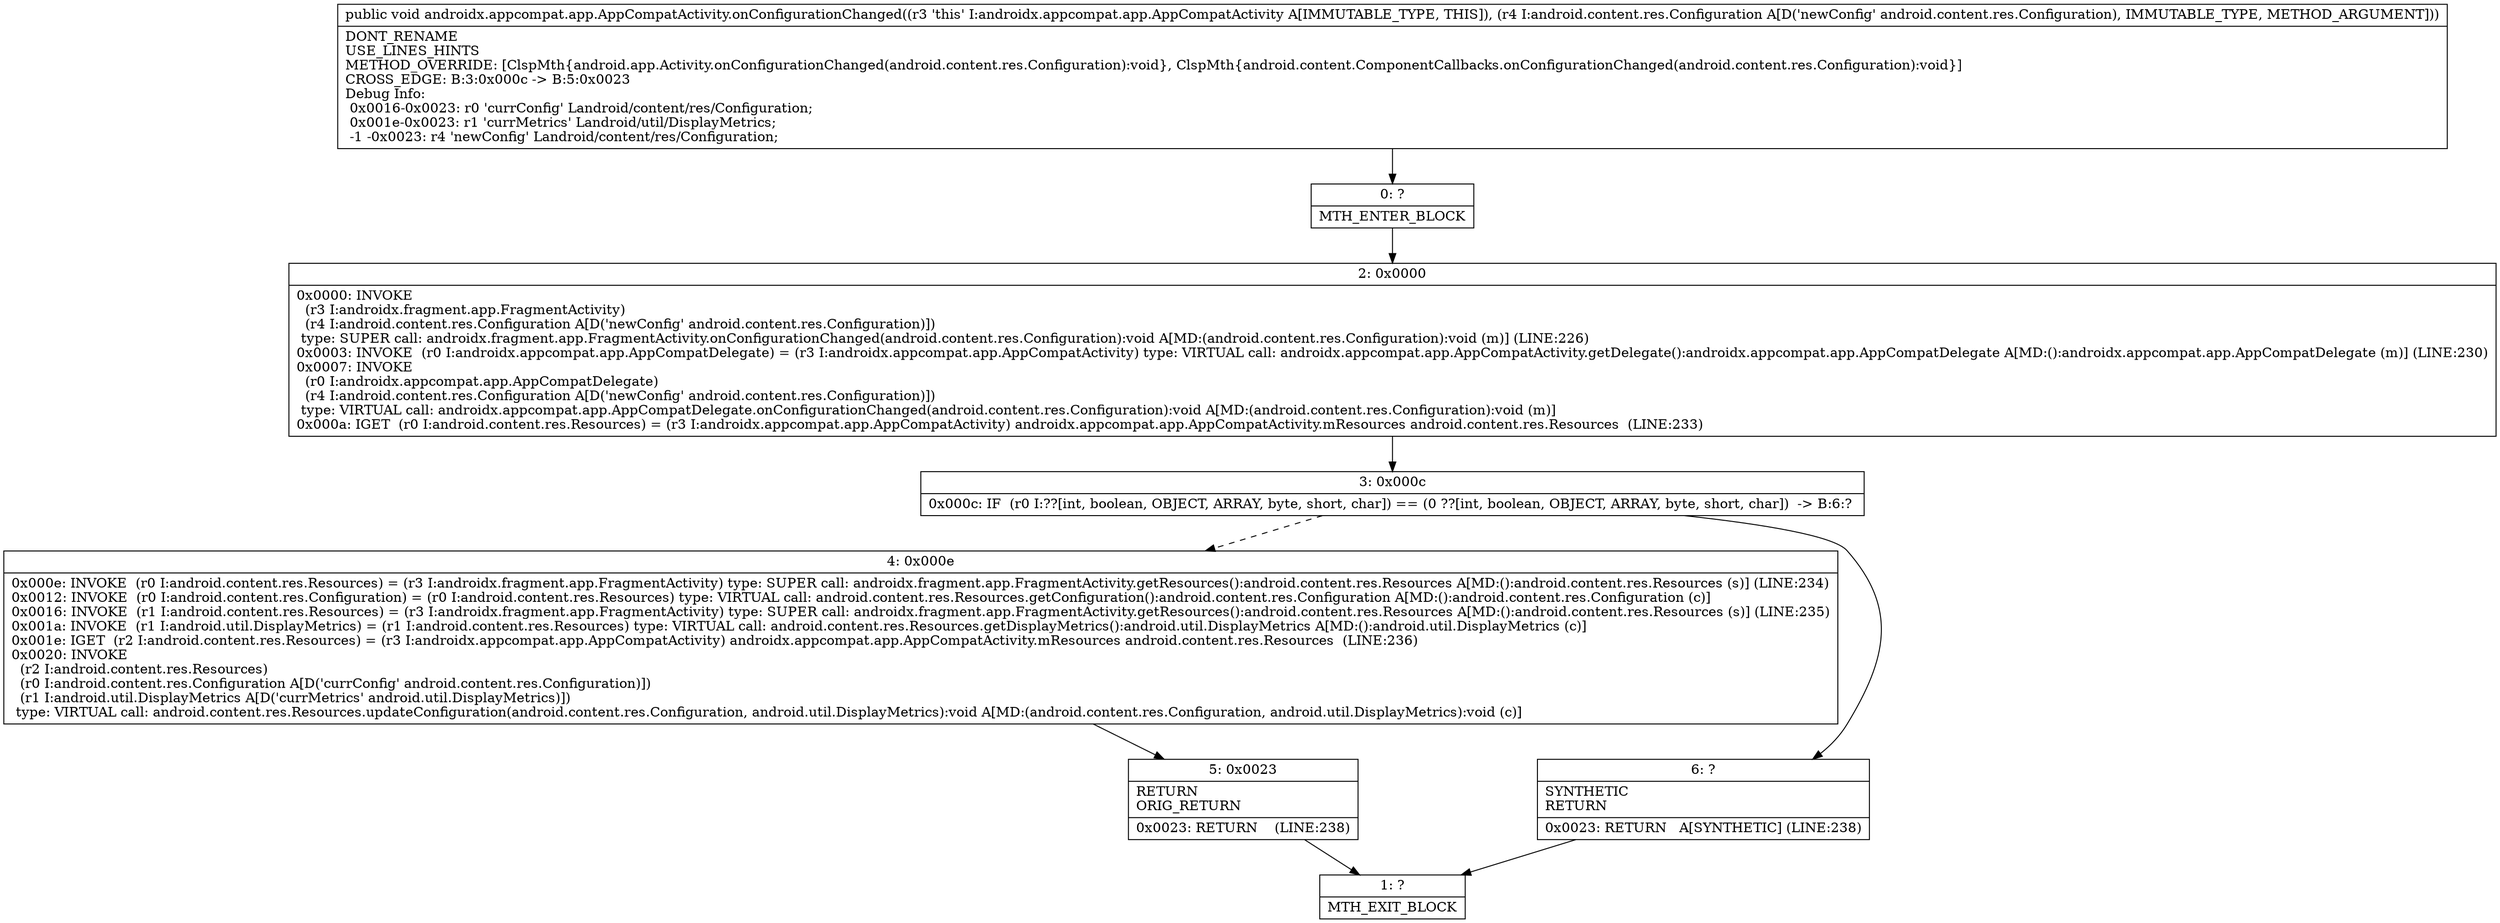 digraph "CFG forandroidx.appcompat.app.AppCompatActivity.onConfigurationChanged(Landroid\/content\/res\/Configuration;)V" {
Node_0 [shape=record,label="{0\:\ ?|MTH_ENTER_BLOCK\l}"];
Node_2 [shape=record,label="{2\:\ 0x0000|0x0000: INVOKE  \l  (r3 I:androidx.fragment.app.FragmentActivity)\l  (r4 I:android.content.res.Configuration A[D('newConfig' android.content.res.Configuration)])\l type: SUPER call: androidx.fragment.app.FragmentActivity.onConfigurationChanged(android.content.res.Configuration):void A[MD:(android.content.res.Configuration):void (m)] (LINE:226)\l0x0003: INVOKE  (r0 I:androidx.appcompat.app.AppCompatDelegate) = (r3 I:androidx.appcompat.app.AppCompatActivity) type: VIRTUAL call: androidx.appcompat.app.AppCompatActivity.getDelegate():androidx.appcompat.app.AppCompatDelegate A[MD:():androidx.appcompat.app.AppCompatDelegate (m)] (LINE:230)\l0x0007: INVOKE  \l  (r0 I:androidx.appcompat.app.AppCompatDelegate)\l  (r4 I:android.content.res.Configuration A[D('newConfig' android.content.res.Configuration)])\l type: VIRTUAL call: androidx.appcompat.app.AppCompatDelegate.onConfigurationChanged(android.content.res.Configuration):void A[MD:(android.content.res.Configuration):void (m)]\l0x000a: IGET  (r0 I:android.content.res.Resources) = (r3 I:androidx.appcompat.app.AppCompatActivity) androidx.appcompat.app.AppCompatActivity.mResources android.content.res.Resources  (LINE:233)\l}"];
Node_3 [shape=record,label="{3\:\ 0x000c|0x000c: IF  (r0 I:??[int, boolean, OBJECT, ARRAY, byte, short, char]) == (0 ??[int, boolean, OBJECT, ARRAY, byte, short, char])  \-\> B:6:? \l}"];
Node_4 [shape=record,label="{4\:\ 0x000e|0x000e: INVOKE  (r0 I:android.content.res.Resources) = (r3 I:androidx.fragment.app.FragmentActivity) type: SUPER call: androidx.fragment.app.FragmentActivity.getResources():android.content.res.Resources A[MD:():android.content.res.Resources (s)] (LINE:234)\l0x0012: INVOKE  (r0 I:android.content.res.Configuration) = (r0 I:android.content.res.Resources) type: VIRTUAL call: android.content.res.Resources.getConfiguration():android.content.res.Configuration A[MD:():android.content.res.Configuration (c)]\l0x0016: INVOKE  (r1 I:android.content.res.Resources) = (r3 I:androidx.fragment.app.FragmentActivity) type: SUPER call: androidx.fragment.app.FragmentActivity.getResources():android.content.res.Resources A[MD:():android.content.res.Resources (s)] (LINE:235)\l0x001a: INVOKE  (r1 I:android.util.DisplayMetrics) = (r1 I:android.content.res.Resources) type: VIRTUAL call: android.content.res.Resources.getDisplayMetrics():android.util.DisplayMetrics A[MD:():android.util.DisplayMetrics (c)]\l0x001e: IGET  (r2 I:android.content.res.Resources) = (r3 I:androidx.appcompat.app.AppCompatActivity) androidx.appcompat.app.AppCompatActivity.mResources android.content.res.Resources  (LINE:236)\l0x0020: INVOKE  \l  (r2 I:android.content.res.Resources)\l  (r0 I:android.content.res.Configuration A[D('currConfig' android.content.res.Configuration)])\l  (r1 I:android.util.DisplayMetrics A[D('currMetrics' android.util.DisplayMetrics)])\l type: VIRTUAL call: android.content.res.Resources.updateConfiguration(android.content.res.Configuration, android.util.DisplayMetrics):void A[MD:(android.content.res.Configuration, android.util.DisplayMetrics):void (c)]\l}"];
Node_5 [shape=record,label="{5\:\ 0x0023|RETURN\lORIG_RETURN\l|0x0023: RETURN    (LINE:238)\l}"];
Node_1 [shape=record,label="{1\:\ ?|MTH_EXIT_BLOCK\l}"];
Node_6 [shape=record,label="{6\:\ ?|SYNTHETIC\lRETURN\l|0x0023: RETURN   A[SYNTHETIC] (LINE:238)\l}"];
MethodNode[shape=record,label="{public void androidx.appcompat.app.AppCompatActivity.onConfigurationChanged((r3 'this' I:androidx.appcompat.app.AppCompatActivity A[IMMUTABLE_TYPE, THIS]), (r4 I:android.content.res.Configuration A[D('newConfig' android.content.res.Configuration), IMMUTABLE_TYPE, METHOD_ARGUMENT]))  | DONT_RENAME\lUSE_LINES_HINTS\lMETHOD_OVERRIDE: [ClspMth\{android.app.Activity.onConfigurationChanged(android.content.res.Configuration):void\}, ClspMth\{android.content.ComponentCallbacks.onConfigurationChanged(android.content.res.Configuration):void\}]\lCROSS_EDGE: B:3:0x000c \-\> B:5:0x0023\lDebug Info:\l  0x0016\-0x0023: r0 'currConfig' Landroid\/content\/res\/Configuration;\l  0x001e\-0x0023: r1 'currMetrics' Landroid\/util\/DisplayMetrics;\l  \-1 \-0x0023: r4 'newConfig' Landroid\/content\/res\/Configuration;\l}"];
MethodNode -> Node_0;Node_0 -> Node_2;
Node_2 -> Node_3;
Node_3 -> Node_4[style=dashed];
Node_3 -> Node_6;
Node_4 -> Node_5;
Node_5 -> Node_1;
Node_6 -> Node_1;
}

